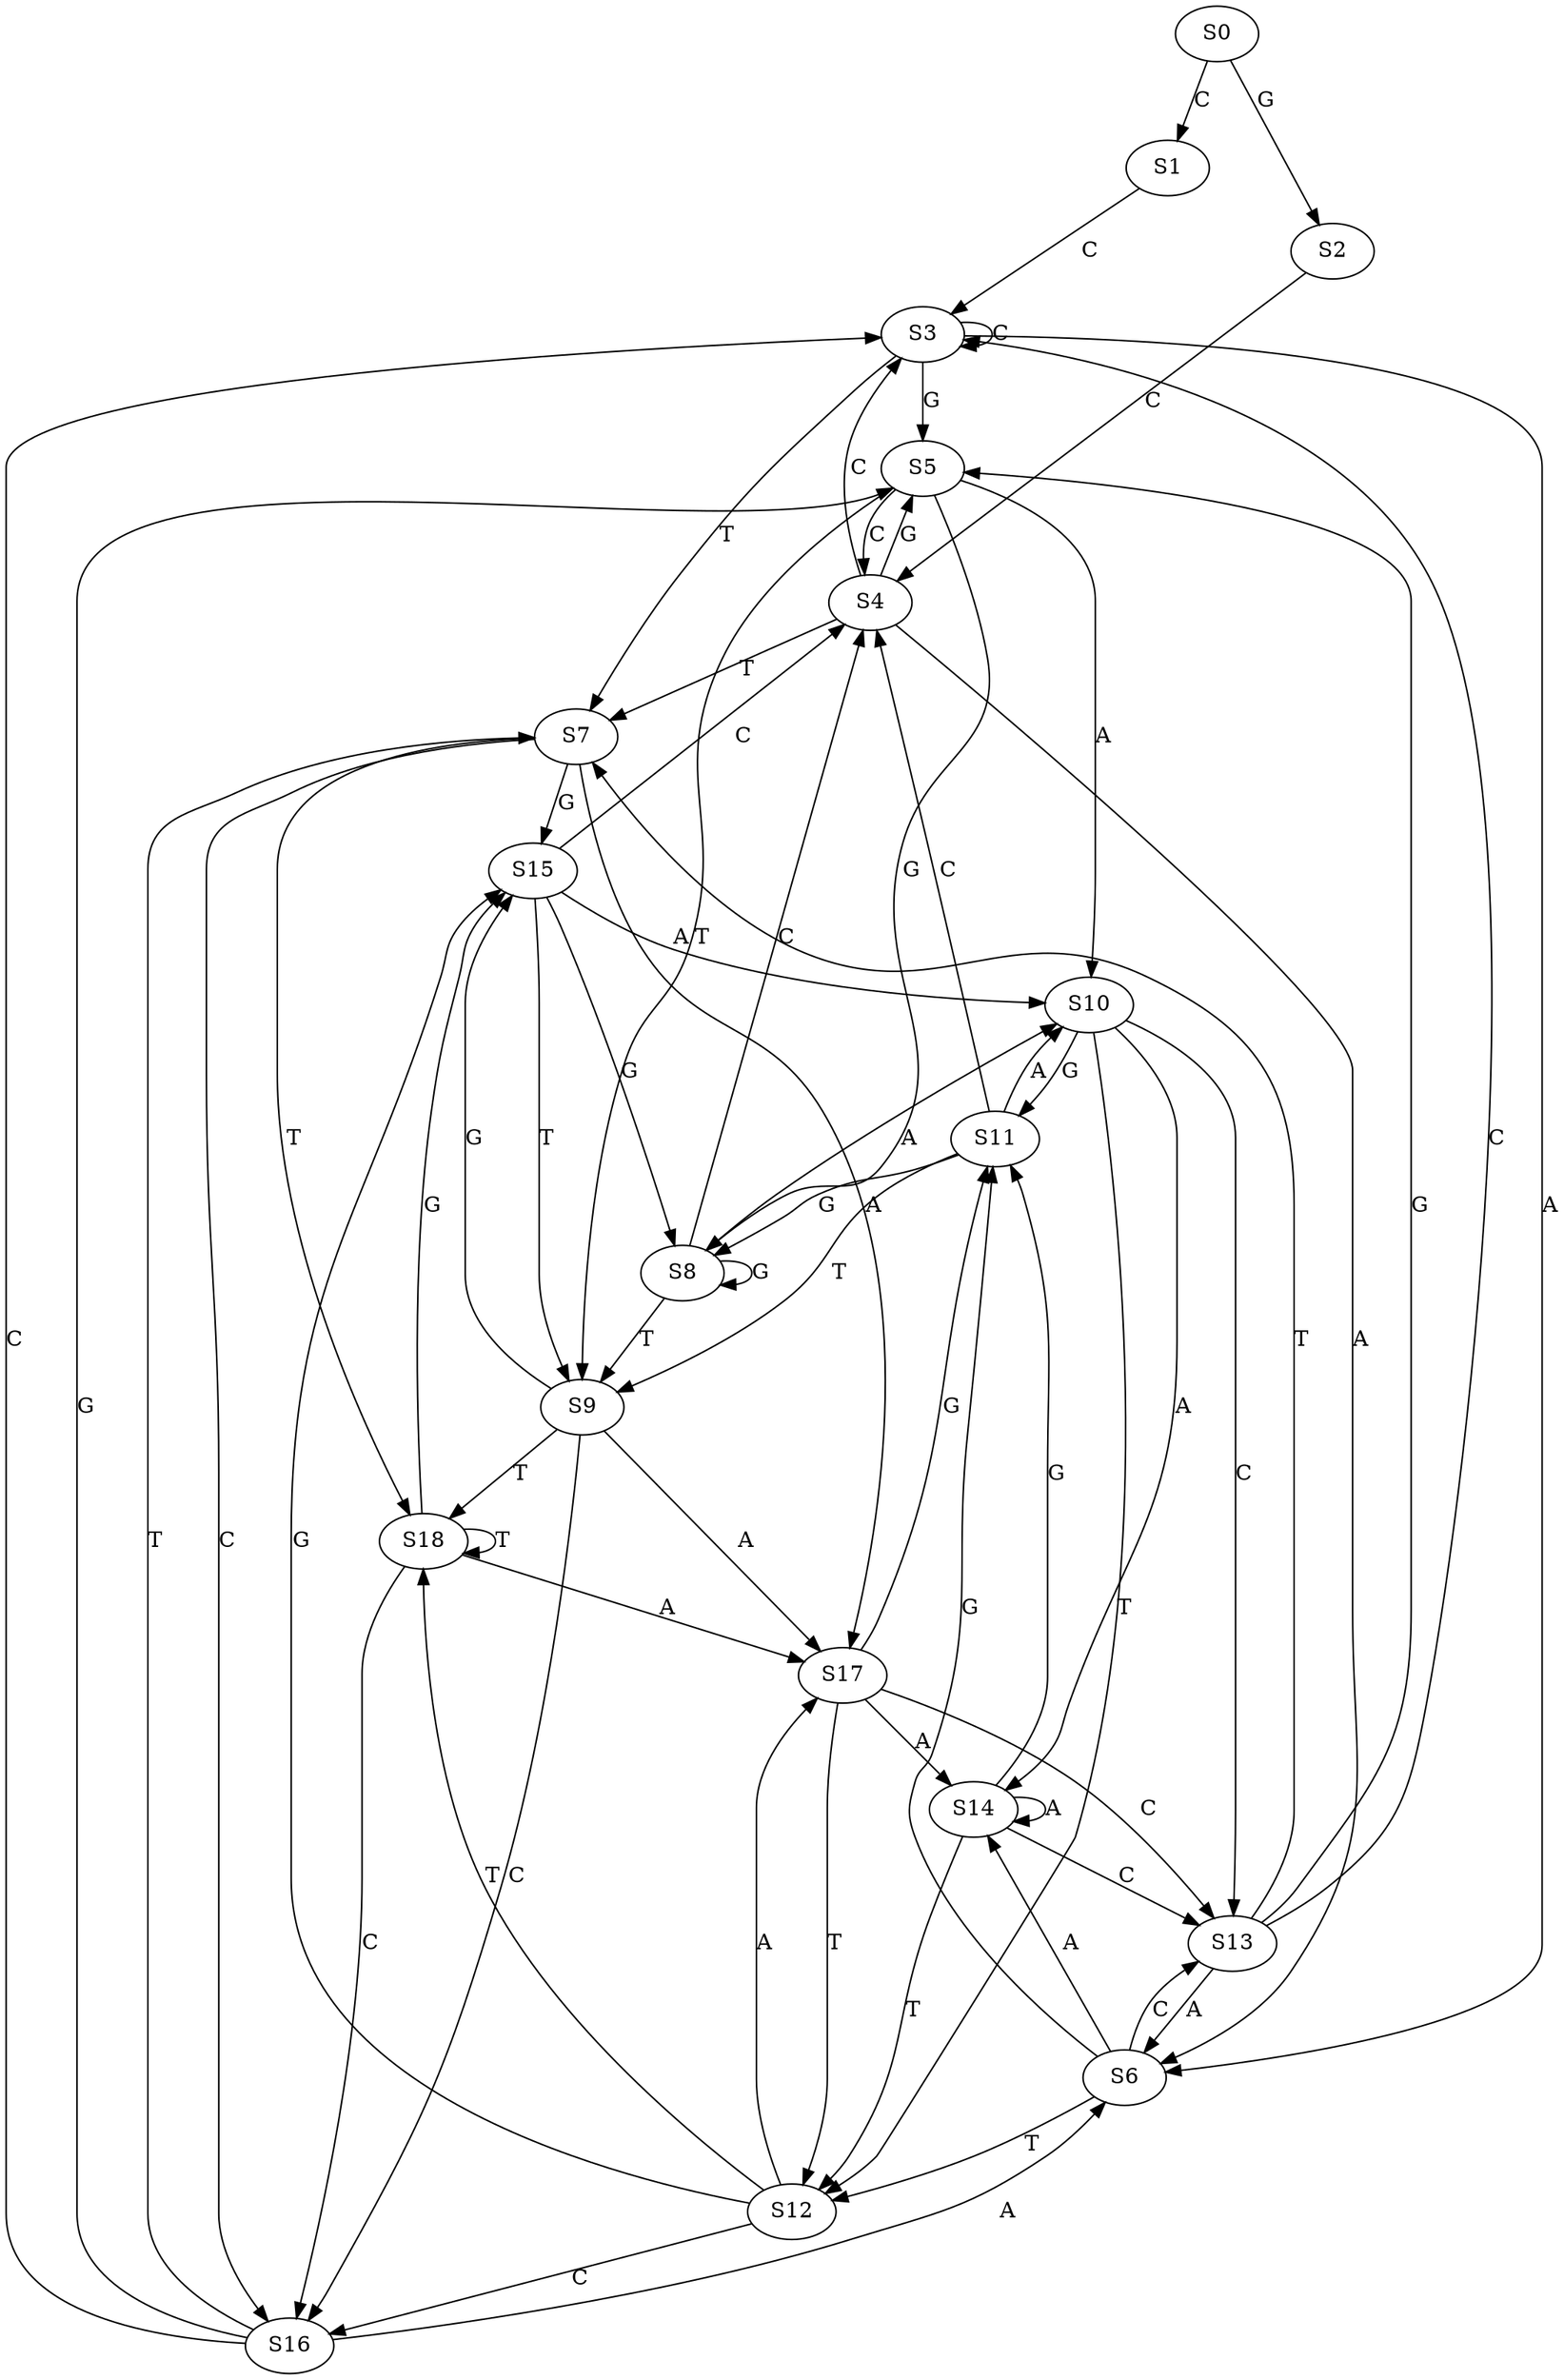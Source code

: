 strict digraph  {
	S0 -> S1 [ label = C ];
	S0 -> S2 [ label = G ];
	S1 -> S3 [ label = C ];
	S2 -> S4 [ label = C ];
	S3 -> S5 [ label = G ];
	S3 -> S3 [ label = C ];
	S3 -> S6 [ label = A ];
	S3 -> S7 [ label = T ];
	S4 -> S3 [ label = C ];
	S4 -> S7 [ label = T ];
	S4 -> S5 [ label = G ];
	S4 -> S6 [ label = A ];
	S5 -> S8 [ label = G ];
	S5 -> S9 [ label = T ];
	S5 -> S10 [ label = A ];
	S5 -> S4 [ label = C ];
	S6 -> S11 [ label = G ];
	S6 -> S12 [ label = T ];
	S6 -> S13 [ label = C ];
	S6 -> S14 [ label = A ];
	S7 -> S15 [ label = G ];
	S7 -> S16 [ label = C ];
	S7 -> S17 [ label = A ];
	S7 -> S18 [ label = T ];
	S8 -> S10 [ label = A ];
	S8 -> S9 [ label = T ];
	S8 -> S8 [ label = G ];
	S8 -> S4 [ label = C ];
	S9 -> S17 [ label = A ];
	S9 -> S16 [ label = C ];
	S9 -> S15 [ label = G ];
	S9 -> S18 [ label = T ];
	S10 -> S11 [ label = G ];
	S10 -> S14 [ label = A ];
	S10 -> S13 [ label = C ];
	S10 -> S12 [ label = T ];
	S11 -> S9 [ label = T ];
	S11 -> S8 [ label = G ];
	S11 -> S10 [ label = A ];
	S11 -> S4 [ label = C ];
	S12 -> S17 [ label = A ];
	S12 -> S16 [ label = C ];
	S12 -> S18 [ label = T ];
	S12 -> S15 [ label = G ];
	S13 -> S6 [ label = A ];
	S13 -> S7 [ label = T ];
	S13 -> S3 [ label = C ];
	S13 -> S5 [ label = G ];
	S14 -> S12 [ label = T ];
	S14 -> S13 [ label = C ];
	S14 -> S11 [ label = G ];
	S14 -> S14 [ label = A ];
	S15 -> S10 [ label = A ];
	S15 -> S9 [ label = T ];
	S15 -> S4 [ label = C ];
	S15 -> S8 [ label = G ];
	S16 -> S7 [ label = T ];
	S16 -> S5 [ label = G ];
	S16 -> S3 [ label = C ];
	S16 -> S6 [ label = A ];
	S17 -> S11 [ label = G ];
	S17 -> S12 [ label = T ];
	S17 -> S14 [ label = A ];
	S17 -> S13 [ label = C ];
	S18 -> S16 [ label = C ];
	S18 -> S15 [ label = G ];
	S18 -> S18 [ label = T ];
	S18 -> S17 [ label = A ];
}
